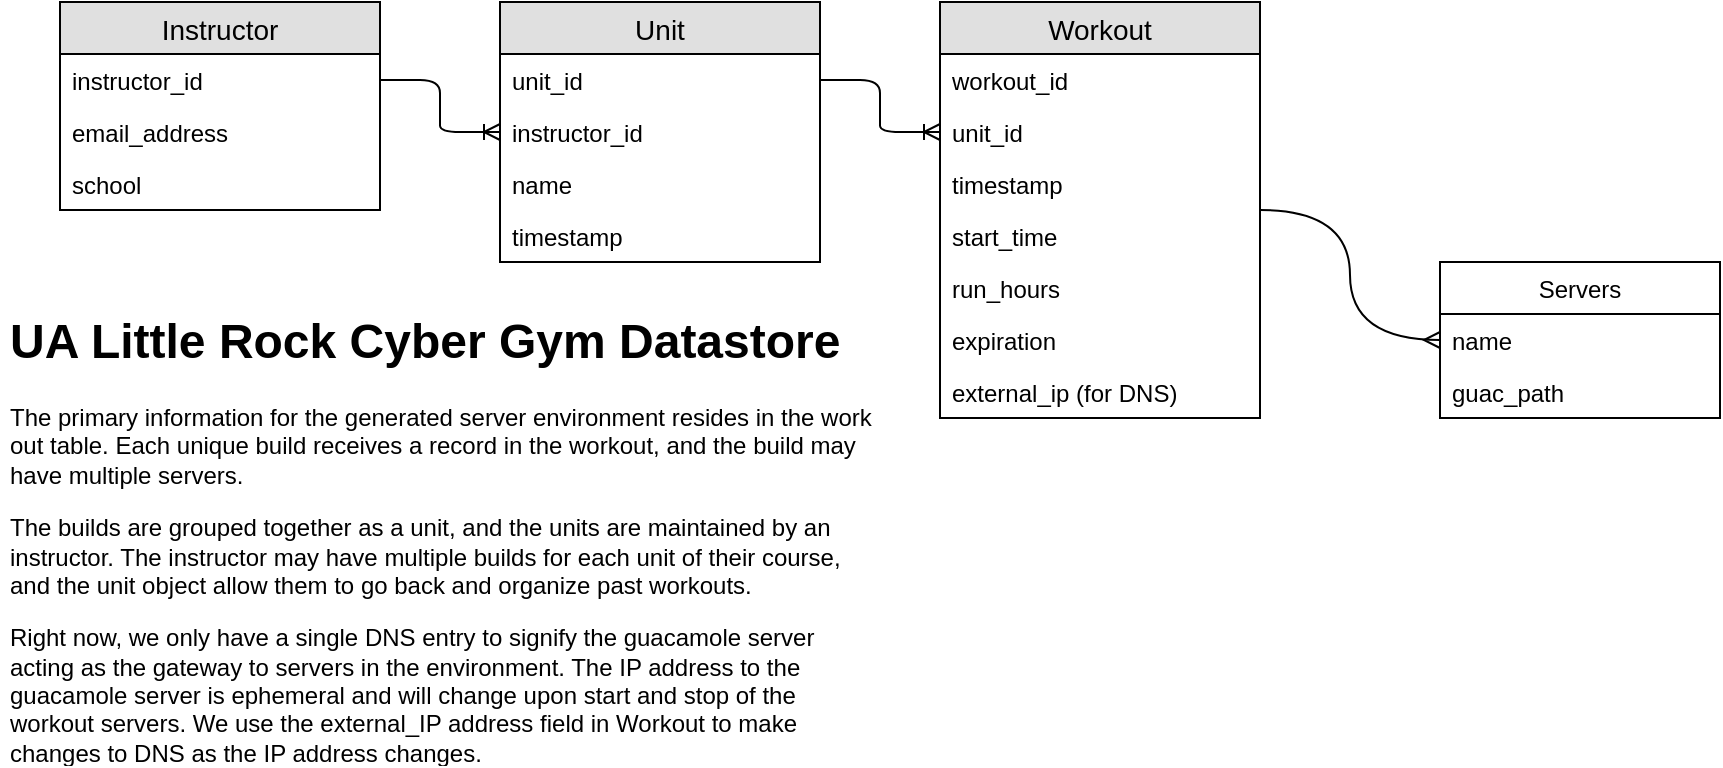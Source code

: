<mxfile version="12.7.3" type="device"><diagram id="EM5cksA9tpJBZB1EbXGC" name="Page-1"><mxGraphModel dx="1038" dy="631" grid="1" gridSize="10" guides="1" tooltips="1" connect="1" arrows="1" fold="1" page="1" pageScale="1" pageWidth="1100" pageHeight="850" math="0" shadow="0"><root><mxCell id="0"/><mxCell id="1" parent="0"/><mxCell id="EqLNiYZbUY_Yg-lywUZs-1" value="Instructor" style="swimlane;fontStyle=0;childLayout=stackLayout;horizontal=1;startSize=26;fillColor=#e0e0e0;horizontalStack=0;resizeParent=1;resizeParentMax=0;resizeLast=0;collapsible=1;marginBottom=0;swimlaneFillColor=#ffffff;align=center;fontSize=14;" vertex="1" parent="1"><mxGeometry x="130" y="190" width="160" height="104" as="geometry"/></mxCell><mxCell id="EqLNiYZbUY_Yg-lywUZs-3" value="instructor_id" style="text;strokeColor=none;fillColor=none;spacingLeft=4;spacingRight=4;overflow=hidden;rotatable=0;points=[[0,0.5],[1,0.5]];portConstraint=eastwest;fontSize=12;" vertex="1" parent="EqLNiYZbUY_Yg-lywUZs-1"><mxGeometry y="26" width="160" height="26" as="geometry"/></mxCell><mxCell id="EqLNiYZbUY_Yg-lywUZs-20" value="email_address" style="text;strokeColor=none;fillColor=none;spacingLeft=4;spacingRight=4;overflow=hidden;rotatable=0;points=[[0,0.5],[1,0.5]];portConstraint=eastwest;fontSize=12;" vertex="1" parent="EqLNiYZbUY_Yg-lywUZs-1"><mxGeometry y="52" width="160" height="26" as="geometry"/></mxCell><mxCell id="EqLNiYZbUY_Yg-lywUZs-4" value="school" style="text;strokeColor=none;fillColor=none;spacingLeft=4;spacingRight=4;overflow=hidden;rotatable=0;points=[[0,0.5],[1,0.5]];portConstraint=eastwest;fontSize=12;" vertex="1" parent="EqLNiYZbUY_Yg-lywUZs-1"><mxGeometry y="78" width="160" height="26" as="geometry"/></mxCell><mxCell id="EqLNiYZbUY_Yg-lywUZs-5" value="Unit" style="swimlane;fontStyle=0;childLayout=stackLayout;horizontal=1;startSize=26;fillColor=#e0e0e0;horizontalStack=0;resizeParent=1;resizeParentMax=0;resizeLast=0;collapsible=1;marginBottom=0;swimlaneFillColor=#ffffff;align=center;fontSize=14;" vertex="1" parent="1"><mxGeometry x="350" y="190" width="160" height="130" as="geometry"/></mxCell><mxCell id="EqLNiYZbUY_Yg-lywUZs-6" value="unit_id" style="text;strokeColor=none;fillColor=none;spacingLeft=4;spacingRight=4;overflow=hidden;rotatable=0;points=[[0,0.5],[1,0.5]];portConstraint=eastwest;fontSize=12;" vertex="1" parent="EqLNiYZbUY_Yg-lywUZs-5"><mxGeometry y="26" width="160" height="26" as="geometry"/></mxCell><mxCell id="EqLNiYZbUY_Yg-lywUZs-19" value="instructor_id" style="text;strokeColor=none;fillColor=none;spacingLeft=4;spacingRight=4;overflow=hidden;rotatable=0;points=[[0,0.5],[1,0.5]];portConstraint=eastwest;fontSize=12;" vertex="1" parent="EqLNiYZbUY_Yg-lywUZs-5"><mxGeometry y="52" width="160" height="26" as="geometry"/></mxCell><mxCell id="EqLNiYZbUY_Yg-lywUZs-7" value="name" style="text;strokeColor=none;fillColor=none;spacingLeft=4;spacingRight=4;overflow=hidden;rotatable=0;points=[[0,0.5],[1,0.5]];portConstraint=eastwest;fontSize=12;" vertex="1" parent="EqLNiYZbUY_Yg-lywUZs-5"><mxGeometry y="78" width="160" height="26" as="geometry"/></mxCell><mxCell id="EqLNiYZbUY_Yg-lywUZs-8" value="timestamp" style="text;strokeColor=none;fillColor=none;spacingLeft=4;spacingRight=4;overflow=hidden;rotatable=0;points=[[0,0.5],[1,0.5]];portConstraint=eastwest;fontSize=12;" vertex="1" parent="EqLNiYZbUY_Yg-lywUZs-5"><mxGeometry y="104" width="160" height="26" as="geometry"/></mxCell><mxCell id="EqLNiYZbUY_Yg-lywUZs-27" style="edgeStyle=orthogonalEdgeStyle;rounded=0;orthogonalLoop=1;jettySize=auto;html=1;endArrow=ERmany;endFill=0;curved=1;" edge="1" parent="1" source="EqLNiYZbUY_Yg-lywUZs-9" target="EqLNiYZbUY_Yg-lywUZs-21"><mxGeometry relative="1" as="geometry"/></mxCell><mxCell id="EqLNiYZbUY_Yg-lywUZs-9" value="Workout" style="swimlane;fontStyle=0;childLayout=stackLayout;horizontal=1;startSize=26;fillColor=#e0e0e0;horizontalStack=0;resizeParent=1;resizeParentMax=0;resizeLast=0;collapsible=1;marginBottom=0;swimlaneFillColor=#ffffff;align=center;fontSize=14;" vertex="1" parent="1"><mxGeometry x="570" y="190" width="160" height="208" as="geometry"/></mxCell><mxCell id="EqLNiYZbUY_Yg-lywUZs-10" value="workout_id" style="text;strokeColor=none;fillColor=none;spacingLeft=4;spacingRight=4;overflow=hidden;rotatable=0;points=[[0,0.5],[1,0.5]];portConstraint=eastwest;fontSize=12;" vertex="1" parent="EqLNiYZbUY_Yg-lywUZs-9"><mxGeometry y="26" width="160" height="26" as="geometry"/></mxCell><mxCell id="EqLNiYZbUY_Yg-lywUZs-11" value="unit_id" style="text;strokeColor=none;fillColor=none;spacingLeft=4;spacingRight=4;overflow=hidden;rotatable=0;points=[[0,0.5],[1,0.5]];portConstraint=eastwest;fontSize=12;" vertex="1" parent="EqLNiYZbUY_Yg-lywUZs-9"><mxGeometry y="52" width="160" height="26" as="geometry"/></mxCell><mxCell id="EqLNiYZbUY_Yg-lywUZs-12" value="timestamp" style="text;strokeColor=none;fillColor=none;spacingLeft=4;spacingRight=4;overflow=hidden;rotatable=0;points=[[0,0.5],[1,0.5]];portConstraint=eastwest;fontSize=12;" vertex="1" parent="EqLNiYZbUY_Yg-lywUZs-9"><mxGeometry y="78" width="160" height="26" as="geometry"/></mxCell><mxCell id="EqLNiYZbUY_Yg-lywUZs-13" value="start_time" style="text;strokeColor=none;fillColor=none;spacingLeft=4;spacingRight=4;overflow=hidden;rotatable=0;points=[[0,0.5],[1,0.5]];portConstraint=eastwest;fontSize=12;" vertex="1" parent="EqLNiYZbUY_Yg-lywUZs-9"><mxGeometry y="104" width="160" height="26" as="geometry"/></mxCell><mxCell id="EqLNiYZbUY_Yg-lywUZs-25" value="run_hours" style="text;strokeColor=none;fillColor=none;spacingLeft=4;spacingRight=4;overflow=hidden;rotatable=0;points=[[0,0.5],[1,0.5]];portConstraint=eastwest;fontSize=12;" vertex="1" parent="EqLNiYZbUY_Yg-lywUZs-9"><mxGeometry y="130" width="160" height="26" as="geometry"/></mxCell><mxCell id="EqLNiYZbUY_Yg-lywUZs-28" value="expiration" style="text;strokeColor=none;fillColor=none;spacingLeft=4;spacingRight=4;overflow=hidden;rotatable=0;points=[[0,0.5],[1,0.5]];portConstraint=eastwest;fontSize=12;" vertex="1" parent="EqLNiYZbUY_Yg-lywUZs-9"><mxGeometry y="156" width="160" height="26" as="geometry"/></mxCell><mxCell id="EqLNiYZbUY_Yg-lywUZs-14" value="external_ip (for DNS)" style="text;strokeColor=none;fillColor=none;spacingLeft=4;spacingRight=4;overflow=hidden;rotatable=0;points=[[0,0.5],[1,0.5]];portConstraint=eastwest;fontSize=12;" vertex="1" parent="EqLNiYZbUY_Yg-lywUZs-9"><mxGeometry y="182" width="160" height="26" as="geometry"/></mxCell><mxCell id="EqLNiYZbUY_Yg-lywUZs-17" value="" style="edgeStyle=entityRelationEdgeStyle;fontSize=12;html=1;endArrow=ERoneToMany;" edge="1" parent="1" source="EqLNiYZbUY_Yg-lywUZs-6" target="EqLNiYZbUY_Yg-lywUZs-11"><mxGeometry width="100" height="100" relative="1" as="geometry"><mxPoint x="480" y="370" as="sourcePoint"/><mxPoint x="580" y="270" as="targetPoint"/></mxGeometry></mxCell><mxCell id="EqLNiYZbUY_Yg-lywUZs-18" value="" style="edgeStyle=entityRelationEdgeStyle;fontSize=12;html=1;endArrow=ERoneToMany;" edge="1" parent="1" source="EqLNiYZbUY_Yg-lywUZs-3" target="EqLNiYZbUY_Yg-lywUZs-19"><mxGeometry width="100" height="100" relative="1" as="geometry"><mxPoint x="290" y="320" as="sourcePoint"/><mxPoint x="350" y="346" as="targetPoint"/></mxGeometry></mxCell><mxCell id="EqLNiYZbUY_Yg-lywUZs-21" value="Servers" style="swimlane;fontStyle=0;childLayout=stackLayout;horizontal=1;startSize=26;fillColor=none;horizontalStack=0;resizeParent=1;resizeParentMax=0;resizeLast=0;collapsible=1;marginBottom=0;" vertex="1" parent="1"><mxGeometry x="820" y="320" width="140" height="78" as="geometry"/></mxCell><mxCell id="EqLNiYZbUY_Yg-lywUZs-22" value="name" style="text;strokeColor=none;fillColor=none;align=left;verticalAlign=top;spacingLeft=4;spacingRight=4;overflow=hidden;rotatable=0;points=[[0,0.5],[1,0.5]];portConstraint=eastwest;" vertex="1" parent="EqLNiYZbUY_Yg-lywUZs-21"><mxGeometry y="26" width="140" height="26" as="geometry"/></mxCell><mxCell id="EqLNiYZbUY_Yg-lywUZs-23" value="guac_path" style="text;strokeColor=none;fillColor=none;align=left;verticalAlign=top;spacingLeft=4;spacingRight=4;overflow=hidden;rotatable=0;points=[[0,0.5],[1,0.5]];portConstraint=eastwest;" vertex="1" parent="EqLNiYZbUY_Yg-lywUZs-21"><mxGeometry y="52" width="140" height="26" as="geometry"/></mxCell><mxCell id="EqLNiYZbUY_Yg-lywUZs-29" value="&lt;h1&gt;UA Little Rock Cyber Gym Datastore&lt;/h1&gt;&lt;p&gt;The primary information for the generated server environment resides in the work out table. Each unique build receives a record in the workout, and the build may have multiple servers.&lt;/p&gt;&lt;p&gt;The builds are grouped together as a unit, and the units are maintained by an instructor. The instructor may have multiple builds for each unit of their course, and the unit object allow them to go back and organize past workouts.&lt;/p&gt;&lt;p&gt;Right now, we only have a single DNS entry to signify the guacamole server acting as the gateway to servers in the environment. The IP address to the guacamole server is ephemeral and will change upon start and stop of the workout servers. We use the external_IP address field in Workout to make changes to DNS as the IP address changes.&lt;/p&gt;" style="text;html=1;strokeColor=none;fillColor=none;spacing=5;spacingTop=-20;whiteSpace=wrap;overflow=hidden;rounded=0;" vertex="1" parent="1"><mxGeometry x="100" y="340" width="440" height="232" as="geometry"/></mxCell></root></mxGraphModel></diagram></mxfile>
